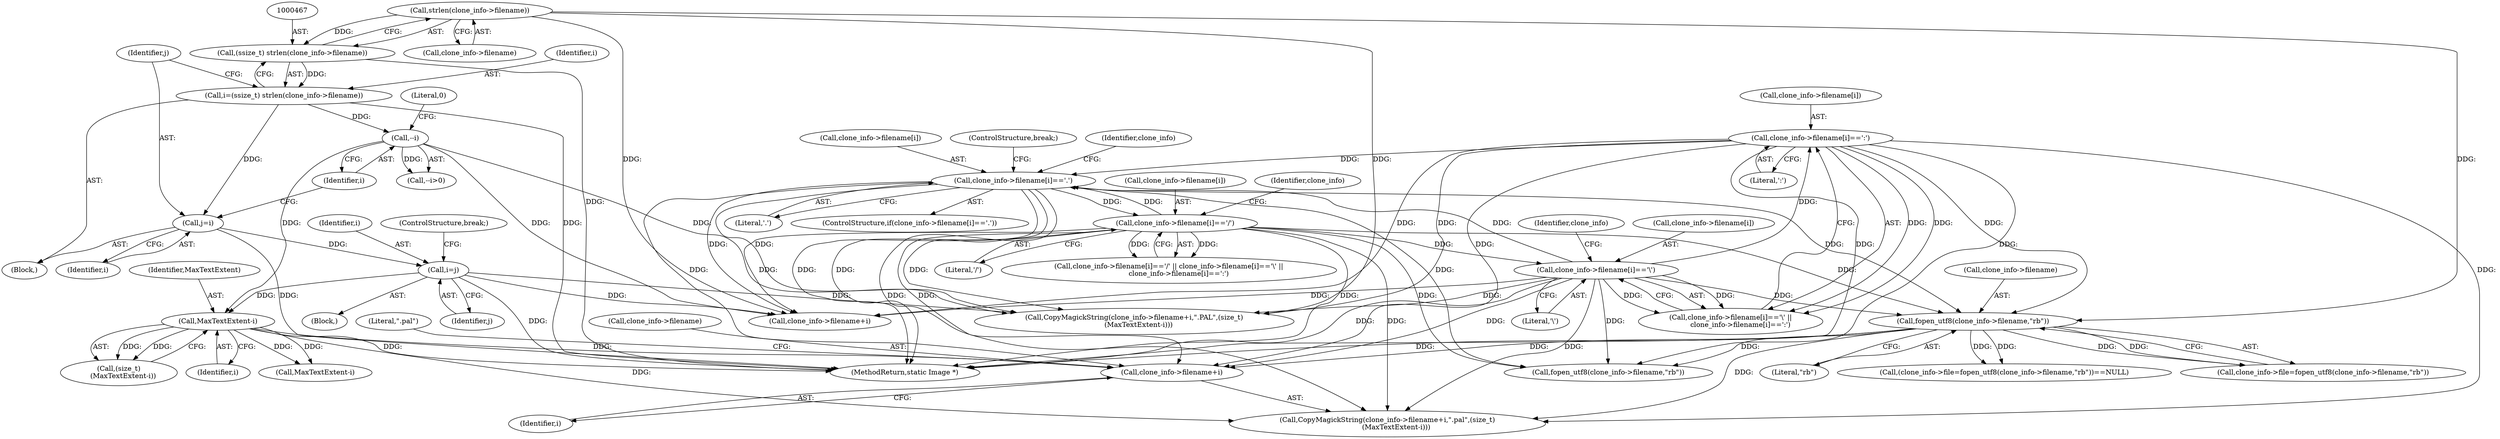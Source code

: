 digraph "0_ImageMagick_f6e9d0d9955e85bdd7540b251cd50d598dacc5e6_7@pointer" {
"1000550" [label="(Call,clone_info->filename+i)"];
"1000508" [label="(Call,clone_info->filename[i]==':')"];
"1000501" [label="(Call,clone_info->filename[i]=='\\')"];
"1000493" [label="(Call,clone_info->filename[i]=='/')"];
"1000482" [label="(Call,clone_info->filename[i]=='.')"];
"1000540" [label="(Call,fopen_utf8(clone_info->filename,\"rb\"))"];
"1000468" [label="(Call,strlen(clone_info->filename))"];
"1000531" [label="(Call,MaxTextExtent-i)"];
"1000516" [label="(Call,i=j)"];
"1000472" [label="(Call,j=i)"];
"1000464" [label="(Call,i=(ssize_t) strlen(clone_info->filename))"];
"1000466" [label="(Call,(ssize_t) strlen(clone_info->filename))"];
"1000477" [label="(Call,--i)"];
"1001446" [label="(MethodReturn,static Image *)"];
"1000500" [label="(Call,clone_info->filename[i]=='\\' ||\n         clone_info->filename[i]==':')"];
"1000488" [label="(Literal,'.')"];
"1000473" [label="(Identifier,j)"];
"1000472" [label="(Call,j=i)"];
"1000549" [label="(Call,CopyMagickString(clone_info->filename+i,\".pal\",(size_t)\n        (MaxTextExtent-i)))"];
"1000468" [label="(Call,strlen(clone_info->filename))"];
"1000550" [label="(Call,clone_info->filename+i)"];
"1000499" [label="(Literal,'/')"];
"1000466" [label="(Call,(ssize_t) strlen(clone_info->filename))"];
"1000501" [label="(Call,clone_info->filename[i]=='\\')"];
"1000483" [label="(Call,clone_info->filename[i])"];
"1000544" [label="(Literal,\"rb\")"];
"1000540" [label="(Call,fopen_utf8(clone_info->filename,\"rb\"))"];
"1000482" [label="(Call,clone_info->filename[i]=='.')"];
"1000490" [label="(ControlStructure,break;)"];
"1000492" [label="(Call,clone_info->filename[i]=='/' || clone_info->filename[i]=='\\' ||\n         clone_info->filename[i]==':')"];
"1000532" [label="(Identifier,MaxTextExtent)"];
"1000479" [label="(Literal,0)"];
"1000519" [label="(ControlStructure,break;)"];
"1000481" [label="(ControlStructure,if(clone_info->filename[i]=='.'))"];
"1000535" [label="(Call,(clone_info->file=fopen_utf8(clone_info->filename,\"rb\"))==NULL)"];
"1000508" [label="(Call,clone_info->filename[i]==':')"];
"1000493" [label="(Call,clone_info->filename[i]=='/')"];
"1000478" [label="(Identifier,i)"];
"1000496" [label="(Identifier,clone_info)"];
"1000536" [label="(Call,clone_info->file=fopen_utf8(clone_info->filename,\"rb\"))"];
"1000477" [label="(Call,--i)"];
"1000555" [label="(Literal,\".pal\")"];
"1000465" [label="(Identifier,i)"];
"1000522" [label="(Call,CopyMagickString(clone_info->filename+i,\".PAL\",(size_t)\n    (MaxTextExtent-i)))"];
"1000529" [label="(Call,(size_t)\n    (MaxTextExtent-i))"];
"1000558" [label="(Call,MaxTextExtent-i)"];
"1000511" [label="(Identifier,clone_info)"];
"1000502" [label="(Call,clone_info->filename[i])"];
"1000517" [label="(Identifier,i)"];
"1000516" [label="(Call,i=j)"];
"1000504" [label="(Identifier,clone_info)"];
"1000469" [label="(Call,clone_info->filename)"];
"1000507" [label="(Literal,'\\')"];
"1000554" [label="(Identifier,i)"];
"1000541" [label="(Call,clone_info->filename)"];
"1000122" [label="(Block,)"];
"1000533" [label="(Identifier,i)"];
"1000476" [label="(Call,--i>0)"];
"1000551" [label="(Call,clone_info->filename)"];
"1000523" [label="(Call,clone_info->filename+i)"];
"1000514" [label="(Literal,':')"];
"1000474" [label="(Identifier,i)"];
"1000509" [label="(Call,clone_info->filename[i])"];
"1000494" [label="(Call,clone_info->filename[i])"];
"1000518" [label="(Identifier,j)"];
"1000464" [label="(Call,i=(ssize_t) strlen(clone_info->filename))"];
"1000515" [label="(Block,)"];
"1000567" [label="(Call,fopen_utf8(clone_info->filename,\"rb\"))"];
"1000531" [label="(Call,MaxTextExtent-i)"];
"1000550" -> "1000549"  [label="AST: "];
"1000550" -> "1000554"  [label="CFG: "];
"1000551" -> "1000550"  [label="AST: "];
"1000554" -> "1000550"  [label="AST: "];
"1000555" -> "1000550"  [label="CFG: "];
"1000508" -> "1000550"  [label="DDG: "];
"1000493" -> "1000550"  [label="DDG: "];
"1000482" -> "1000550"  [label="DDG: "];
"1000501" -> "1000550"  [label="DDG: "];
"1000540" -> "1000550"  [label="DDG: "];
"1000531" -> "1000550"  [label="DDG: "];
"1000508" -> "1000500"  [label="AST: "];
"1000508" -> "1000514"  [label="CFG: "];
"1000509" -> "1000508"  [label="AST: "];
"1000514" -> "1000508"  [label="AST: "];
"1000500" -> "1000508"  [label="CFG: "];
"1000508" -> "1001446"  [label="DDG: "];
"1000508" -> "1000482"  [label="DDG: "];
"1000508" -> "1000500"  [label="DDG: "];
"1000508" -> "1000500"  [label="DDG: "];
"1000501" -> "1000508"  [label="DDG: "];
"1000508" -> "1000522"  [label="DDG: "];
"1000508" -> "1000523"  [label="DDG: "];
"1000508" -> "1000540"  [label="DDG: "];
"1000508" -> "1000549"  [label="DDG: "];
"1000508" -> "1000567"  [label="DDG: "];
"1000501" -> "1000500"  [label="AST: "];
"1000501" -> "1000507"  [label="CFG: "];
"1000502" -> "1000501"  [label="AST: "];
"1000507" -> "1000501"  [label="AST: "];
"1000511" -> "1000501"  [label="CFG: "];
"1000500" -> "1000501"  [label="CFG: "];
"1000501" -> "1001446"  [label="DDG: "];
"1000501" -> "1000482"  [label="DDG: "];
"1000501" -> "1000500"  [label="DDG: "];
"1000501" -> "1000500"  [label="DDG: "];
"1000493" -> "1000501"  [label="DDG: "];
"1000501" -> "1000522"  [label="DDG: "];
"1000501" -> "1000523"  [label="DDG: "];
"1000501" -> "1000540"  [label="DDG: "];
"1000501" -> "1000549"  [label="DDG: "];
"1000501" -> "1000567"  [label="DDG: "];
"1000493" -> "1000492"  [label="AST: "];
"1000493" -> "1000499"  [label="CFG: "];
"1000494" -> "1000493"  [label="AST: "];
"1000499" -> "1000493"  [label="AST: "];
"1000504" -> "1000493"  [label="CFG: "];
"1000492" -> "1000493"  [label="CFG: "];
"1000493" -> "1001446"  [label="DDG: "];
"1000493" -> "1000482"  [label="DDG: "];
"1000493" -> "1000492"  [label="DDG: "];
"1000493" -> "1000492"  [label="DDG: "];
"1000482" -> "1000493"  [label="DDG: "];
"1000493" -> "1000522"  [label="DDG: "];
"1000493" -> "1000523"  [label="DDG: "];
"1000493" -> "1000540"  [label="DDG: "];
"1000493" -> "1000549"  [label="DDG: "];
"1000493" -> "1000567"  [label="DDG: "];
"1000482" -> "1000481"  [label="AST: "];
"1000482" -> "1000488"  [label="CFG: "];
"1000483" -> "1000482"  [label="AST: "];
"1000488" -> "1000482"  [label="AST: "];
"1000490" -> "1000482"  [label="CFG: "];
"1000496" -> "1000482"  [label="CFG: "];
"1000482" -> "1001446"  [label="DDG: "];
"1000482" -> "1001446"  [label="DDG: "];
"1000482" -> "1000522"  [label="DDG: "];
"1000482" -> "1000523"  [label="DDG: "];
"1000482" -> "1000540"  [label="DDG: "];
"1000482" -> "1000549"  [label="DDG: "];
"1000482" -> "1000567"  [label="DDG: "];
"1000540" -> "1000536"  [label="AST: "];
"1000540" -> "1000544"  [label="CFG: "];
"1000541" -> "1000540"  [label="AST: "];
"1000544" -> "1000540"  [label="AST: "];
"1000536" -> "1000540"  [label="CFG: "];
"1000540" -> "1001446"  [label="DDG: "];
"1000540" -> "1000535"  [label="DDG: "];
"1000540" -> "1000535"  [label="DDG: "];
"1000540" -> "1000536"  [label="DDG: "];
"1000540" -> "1000536"  [label="DDG: "];
"1000468" -> "1000540"  [label="DDG: "];
"1000540" -> "1000549"  [label="DDG: "];
"1000540" -> "1000567"  [label="DDG: "];
"1000468" -> "1000466"  [label="AST: "];
"1000468" -> "1000469"  [label="CFG: "];
"1000469" -> "1000468"  [label="AST: "];
"1000466" -> "1000468"  [label="CFG: "];
"1000468" -> "1000466"  [label="DDG: "];
"1000468" -> "1000522"  [label="DDG: "];
"1000468" -> "1000523"  [label="DDG: "];
"1000531" -> "1000529"  [label="AST: "];
"1000531" -> "1000533"  [label="CFG: "];
"1000532" -> "1000531"  [label="AST: "];
"1000533" -> "1000531"  [label="AST: "];
"1000529" -> "1000531"  [label="CFG: "];
"1000531" -> "1001446"  [label="DDG: "];
"1000531" -> "1000529"  [label="DDG: "];
"1000531" -> "1000529"  [label="DDG: "];
"1000516" -> "1000531"  [label="DDG: "];
"1000477" -> "1000531"  [label="DDG: "];
"1000531" -> "1000549"  [label="DDG: "];
"1000531" -> "1000558"  [label="DDG: "];
"1000531" -> "1000558"  [label="DDG: "];
"1000516" -> "1000515"  [label="AST: "];
"1000516" -> "1000518"  [label="CFG: "];
"1000517" -> "1000516"  [label="AST: "];
"1000518" -> "1000516"  [label="AST: "];
"1000519" -> "1000516"  [label="CFG: "];
"1000516" -> "1001446"  [label="DDG: "];
"1000472" -> "1000516"  [label="DDG: "];
"1000516" -> "1000522"  [label="DDG: "];
"1000516" -> "1000523"  [label="DDG: "];
"1000472" -> "1000122"  [label="AST: "];
"1000472" -> "1000474"  [label="CFG: "];
"1000473" -> "1000472"  [label="AST: "];
"1000474" -> "1000472"  [label="AST: "];
"1000478" -> "1000472"  [label="CFG: "];
"1000472" -> "1001446"  [label="DDG: "];
"1000464" -> "1000472"  [label="DDG: "];
"1000464" -> "1000122"  [label="AST: "];
"1000464" -> "1000466"  [label="CFG: "];
"1000465" -> "1000464"  [label="AST: "];
"1000466" -> "1000464"  [label="AST: "];
"1000473" -> "1000464"  [label="CFG: "];
"1000464" -> "1001446"  [label="DDG: "];
"1000466" -> "1000464"  [label="DDG: "];
"1000464" -> "1000477"  [label="DDG: "];
"1000467" -> "1000466"  [label="AST: "];
"1000466" -> "1001446"  [label="DDG: "];
"1000477" -> "1000476"  [label="AST: "];
"1000477" -> "1000478"  [label="CFG: "];
"1000478" -> "1000477"  [label="AST: "];
"1000479" -> "1000477"  [label="CFG: "];
"1000477" -> "1000476"  [label="DDG: "];
"1000477" -> "1000522"  [label="DDG: "];
"1000477" -> "1000523"  [label="DDG: "];
}
